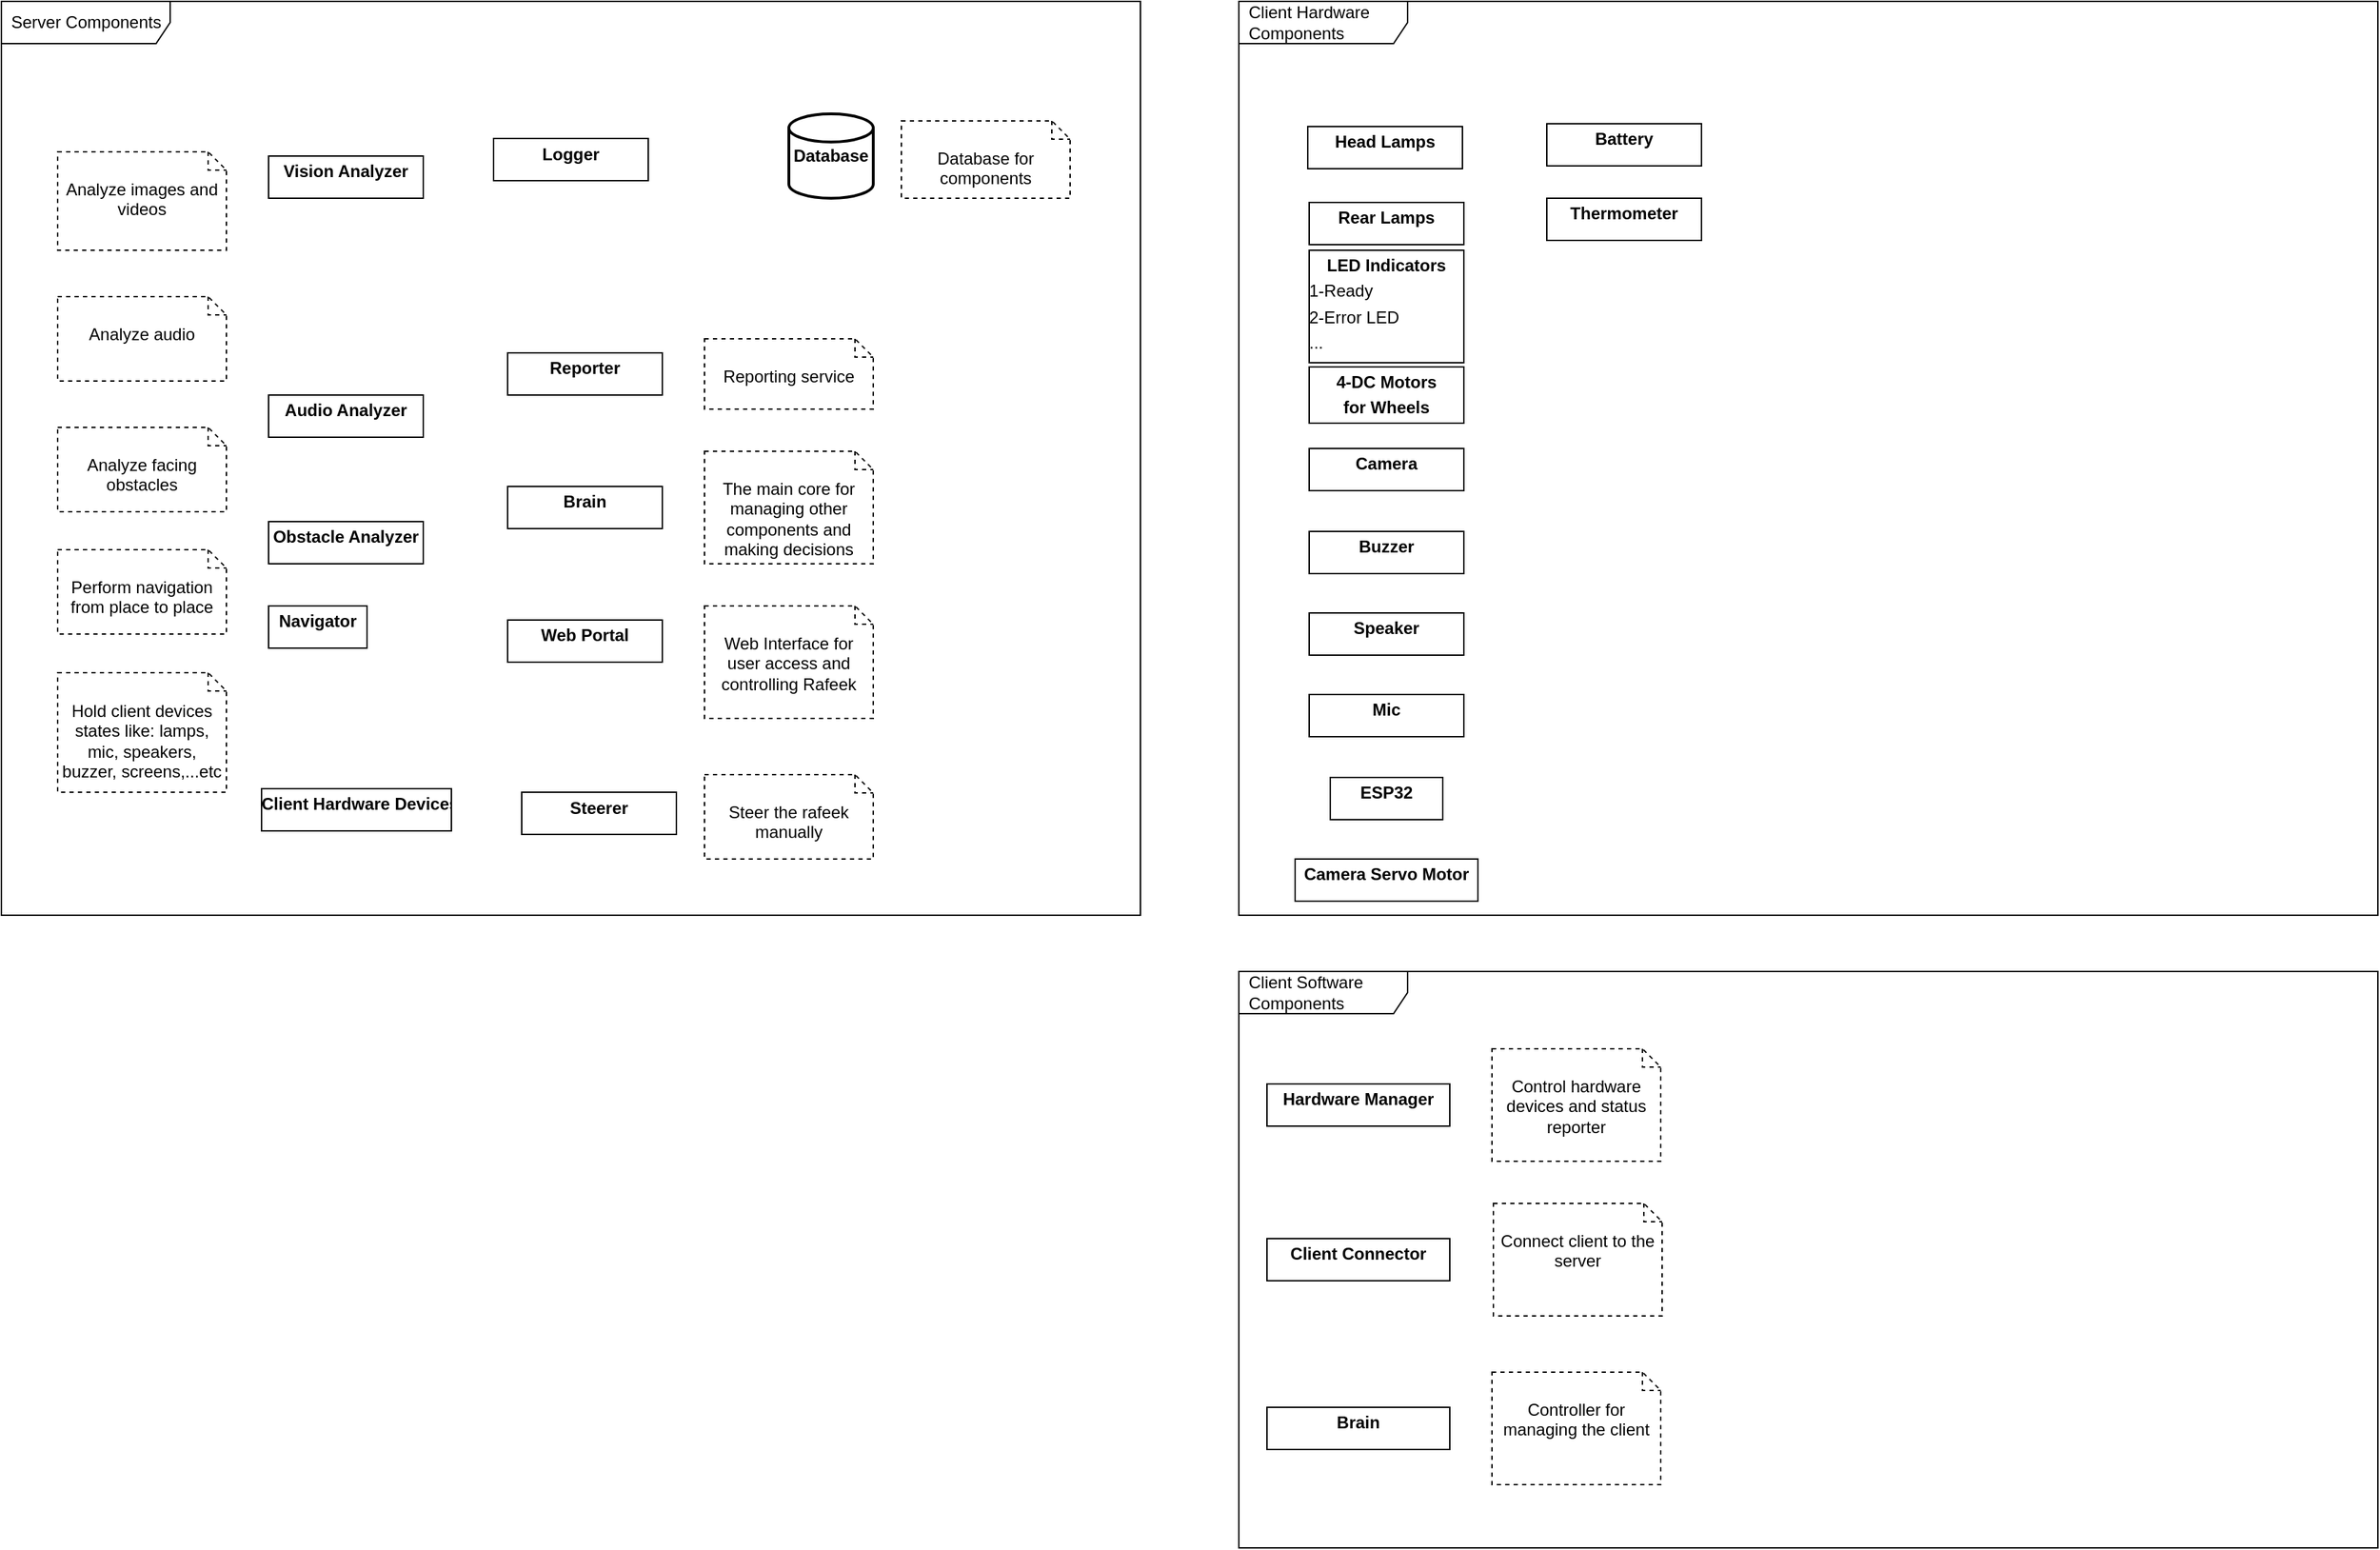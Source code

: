 <mxfile>
    <diagram id="Xj79PuWbMZuUnRshK_Mo" name="Page-1">
        <mxGraphModel dx="1386" dy="792" grid="1" gridSize="10" guides="1" tooltips="1" connect="1" arrows="1" fold="1" page="1" pageScale="1" pageWidth="850" pageHeight="1100" math="0" shadow="0">
            <root>
                <mxCell id="0"/>
                <mxCell id="1" parent="0"/>
                <mxCell id="2" value="Server Components" style="shape=umlFrame;whiteSpace=wrap;html=1;width=120;height=30;boundedLbl=1;verticalAlign=middle;align=left;spacingLeft=5;movable=0;resizable=0;rotatable=0;deletable=0;editable=0;connectable=0;" parent="1" vertex="1">
                    <mxGeometry x="10" width="810" height="650" as="geometry"/>
                </mxCell>
                <mxCell id="7" value="&lt;p style=&quot;margin:0px;margin-top:4px;text-align:center;&quot;&gt;&lt;b&gt;Vision Analyzer&lt;/b&gt;&lt;/p&gt;" style="verticalAlign=top;align=left;overflow=fill;fontSize=12;fontFamily=Helvetica;html=1;" parent="1" vertex="1">
                    <mxGeometry x="200" y="110" width="110" height="30" as="geometry"/>
                </mxCell>
                <mxCell id="8" value="&lt;p style=&quot;margin:0px;margin-top:4px;text-align:center;&quot;&gt;&lt;b&gt;Audio Analyzer&lt;/b&gt;&lt;/p&gt;" style="verticalAlign=top;align=left;overflow=fill;fontSize=12;fontFamily=Helvetica;html=1;" parent="1" vertex="1">
                    <mxGeometry x="200" y="280" width="110" height="30" as="geometry"/>
                </mxCell>
                <mxCell id="9" value="&lt;p style=&quot;margin:0px;margin-top:4px;text-align:center;&quot;&gt;&lt;b&gt;Obstacle Analyzer&lt;/b&gt;&lt;/p&gt;" style="verticalAlign=top;align=left;overflow=fill;fontSize=12;fontFamily=Helvetica;html=1;" parent="1" vertex="1">
                    <mxGeometry x="200" y="370" width="110" height="30" as="geometry"/>
                </mxCell>
                <mxCell id="10" value="&lt;p style=&quot;margin:0px;margin-top:4px;text-align:center;&quot;&gt;&lt;b&gt;Navigator&lt;/b&gt;&lt;/p&gt;" style="verticalAlign=top;align=left;overflow=fill;fontSize=12;fontFamily=Helvetica;html=1;" parent="1" vertex="1">
                    <mxGeometry x="200" y="430" width="70" height="30" as="geometry"/>
                </mxCell>
                <mxCell id="12" value="&lt;p style=&quot;margin:0px;margin-top:4px;text-align:center;&quot;&gt;Client Hardware Devices&lt;/p&gt;" style="verticalAlign=top;align=left;overflow=fill;fontSize=12;fontFamily=Helvetica;html=1;fontStyle=1" parent="1" vertex="1">
                    <mxGeometry x="195" y="560" width="135" height="30" as="geometry"/>
                </mxCell>
                <mxCell id="18" value="&lt;p style=&quot;margin:0px;margin-top:4px;text-align:center;&quot;&gt;&lt;span&gt;Brain&lt;/span&gt;&lt;/p&gt;" style="verticalAlign=top;align=left;overflow=fill;fontSize=12;fontFamily=Helvetica;html=1;fontStyle=1" parent="1" vertex="1">
                    <mxGeometry x="370" y="345" width="110" height="30" as="geometry"/>
                </mxCell>
                <mxCell id="20" value="&lt;p style=&quot;margin:0px;margin-top:4px;text-align:center;&quot;&gt;&lt;span&gt;Reporter&lt;/span&gt;&lt;/p&gt;" style="verticalAlign=top;align=left;overflow=fill;fontSize=12;fontFamily=Helvetica;html=1;fontStyle=1" parent="1" vertex="1">
                    <mxGeometry x="370" y="250" width="110" height="30" as="geometry"/>
                </mxCell>
                <mxCell id="24" value="Analyze images and videos" style="shape=note2;boundedLbl=1;whiteSpace=wrap;html=1;size=13;verticalAlign=top;align=center;dashed=1;" parent="1" vertex="1">
                    <mxGeometry x="50" y="107" width="120" height="70" as="geometry"/>
                </mxCell>
                <mxCell id="26" value="Analyze audio" style="shape=note2;boundedLbl=1;whiteSpace=wrap;html=1;size=13;verticalAlign=top;align=center;dashed=1;" parent="1" vertex="1">
                    <mxGeometry x="50" y="210" width="120" height="60" as="geometry"/>
                </mxCell>
                <mxCell id="27" value="Analyze facing obstacles" style="shape=note2;boundedLbl=1;whiteSpace=wrap;html=1;size=13;verticalAlign=top;align=center;dashed=1;" parent="1" vertex="1">
                    <mxGeometry x="50" y="303" width="120" height="60" as="geometry"/>
                </mxCell>
                <mxCell id="29" value="Perform navigation from place to place" style="shape=note2;boundedLbl=1;whiteSpace=wrap;html=1;size=13;verticalAlign=top;align=center;dashed=1;" parent="1" vertex="1">
                    <mxGeometry x="50" y="390" width="120" height="60" as="geometry"/>
                </mxCell>
                <mxCell id="30" value="Hold client devices states like: lamps, mic, speakers, buzzer, screens,...etc" style="shape=note2;boundedLbl=1;whiteSpace=wrap;html=1;size=13;verticalAlign=top;align=center;dashed=1;" parent="1" vertex="1">
                    <mxGeometry x="50" y="477.5" width="120" height="85" as="geometry"/>
                </mxCell>
                <mxCell id="31" value="Reporting service" style="shape=note2;boundedLbl=1;whiteSpace=wrap;html=1;size=13;verticalAlign=top;align=center;dashed=1;" parent="1" vertex="1">
                    <mxGeometry x="510" y="240" width="120" height="50" as="geometry"/>
                </mxCell>
                <mxCell id="33" value="The main core for managing other components and making decisions" style="shape=note2;boundedLbl=1;whiteSpace=wrap;html=1;size=13;verticalAlign=top;align=center;dashed=1;" parent="1" vertex="1">
                    <mxGeometry x="510" y="320" width="120" height="80" as="geometry"/>
                </mxCell>
                <mxCell id="35" value="&lt;p style=&quot;margin:0px;margin-top:4px;text-align:center;&quot;&gt;&lt;span&gt;Web Portal&lt;/span&gt;&lt;/p&gt;" style="verticalAlign=top;align=left;overflow=fill;fontSize=12;fontFamily=Helvetica;html=1;fontStyle=1" parent="1" vertex="1">
                    <mxGeometry x="370" y="440" width="110" height="30" as="geometry"/>
                </mxCell>
                <mxCell id="36" value="Web Interface for user access and controlling Rafeek" style="shape=note2;boundedLbl=1;whiteSpace=wrap;html=1;size=13;verticalAlign=top;align=center;dashed=1;" parent="1" vertex="1">
                    <mxGeometry x="510" y="430" width="120" height="80" as="geometry"/>
                </mxCell>
                <mxCell id="37" value="&lt;p style=&quot;margin:0px;margin-top:4px;text-align:center;&quot;&gt;&lt;span&gt;Steerer&lt;/span&gt;&lt;/p&gt;" style="verticalAlign=top;align=left;overflow=fill;fontSize=12;fontFamily=Helvetica;html=1;fontStyle=1" parent="1" vertex="1">
                    <mxGeometry x="380" y="562.5" width="110" height="30" as="geometry"/>
                </mxCell>
                <mxCell id="38" value="Steer the rafeek manually" style="shape=note2;boundedLbl=1;whiteSpace=wrap;html=1;size=13;verticalAlign=top;align=center;dashed=1;" parent="1" vertex="1">
                    <mxGeometry x="510" y="550" width="120" height="60" as="geometry"/>
                </mxCell>
                <mxCell id="39" value="&lt;p style=&quot;margin:0px;margin-top:4px;text-align:center;&quot;&gt;&lt;span&gt;Logger&lt;/span&gt;&lt;/p&gt;" style="verticalAlign=top;align=left;overflow=fill;fontSize=12;fontFamily=Helvetica;html=1;fontStyle=1" parent="1" vertex="1">
                    <mxGeometry x="360" y="97.5" width="110" height="30" as="geometry"/>
                </mxCell>
                <mxCell id="40" value="Database" style="strokeWidth=2;html=1;shape=mxgraph.flowchart.database;whiteSpace=wrap;fontStyle=1" parent="1" vertex="1">
                    <mxGeometry x="570" y="80" width="60" height="60" as="geometry"/>
                </mxCell>
                <mxCell id="41" value="Database for components" style="shape=note2;boundedLbl=1;whiteSpace=wrap;html=1;size=13;verticalAlign=top;align=center;dashed=1;" parent="1" vertex="1">
                    <mxGeometry x="650" y="85" width="120" height="55" as="geometry"/>
                </mxCell>
                <mxCell id="42" value="Client Hardware Components" style="shape=umlFrame;whiteSpace=wrap;html=1;width=120;height=30;boundedLbl=1;verticalAlign=middle;align=left;spacingLeft=5;movable=0;resizable=0;rotatable=0;deletable=0;editable=0;connectable=0;" parent="1" vertex="1">
                    <mxGeometry x="890" width="810" height="650" as="geometry"/>
                </mxCell>
                <mxCell id="43" value="&lt;p style=&quot;margin:0px;margin-top:4px;text-align:center;&quot;&gt;&lt;b&gt;Head Lamps&lt;/b&gt;&lt;/p&gt;" style="verticalAlign=top;align=left;overflow=fill;fontSize=12;fontFamily=Helvetica;html=1;" parent="1" vertex="1">
                    <mxGeometry x="939" y="89" width="110" height="30" as="geometry"/>
                </mxCell>
                <mxCell id="44" value="&lt;p style=&quot;margin:0px;margin-top:4px;text-align:center;&quot;&gt;&lt;b&gt;Rear Lamps&lt;/b&gt;&lt;/p&gt;" style="verticalAlign=top;align=left;overflow=fill;fontSize=12;fontFamily=Helvetica;html=1;" parent="1" vertex="1">
                    <mxGeometry x="940" y="143" width="110" height="30" as="geometry"/>
                </mxCell>
                <mxCell id="45" value="&lt;p style=&quot;margin:0px;margin-top:4px;text-align:center;&quot;&gt;&lt;b&gt;LED Indicators&lt;/b&gt;&lt;/p&gt;&lt;p style=&quot;margin: 4px 0px 0px;&quot;&gt;1-Ready&lt;/p&gt;&lt;p style=&quot;margin: 4px 0px 0px;&quot;&gt;2-Error LED&lt;/p&gt;&lt;p style=&quot;margin: 4px 0px 0px;&quot;&gt;...&lt;/p&gt;&lt;p style=&quot;margin: 4px 0px 0px;&quot;&gt;&amp;nbsp;&lt;/p&gt;" style="verticalAlign=top;align=left;overflow=fill;fontSize=12;fontFamily=Helvetica;html=1;" parent="1" vertex="1">
                    <mxGeometry x="940" y="177" width="110" height="80" as="geometry"/>
                </mxCell>
                <mxCell id="46" value="&lt;p style=&quot;margin:0px;margin-top:4px;text-align:center;&quot;&gt;&lt;b&gt;4-DC Motors&lt;/b&gt;&lt;/p&gt;&lt;p style=&quot;margin:0px;margin-top:4px;text-align:center;&quot;&gt;&lt;b&gt;for Wheels&lt;/b&gt;&lt;/p&gt;" style="verticalAlign=top;align=left;overflow=fill;fontSize=12;fontFamily=Helvetica;html=1;" parent="1" vertex="1">
                    <mxGeometry x="940" y="260" width="110" height="40" as="geometry"/>
                </mxCell>
                <mxCell id="47" value="&lt;p style=&quot;margin:0px;margin-top:4px;text-align:center;&quot;&gt;&lt;b&gt;Camera&lt;/b&gt;&lt;/p&gt;" style="verticalAlign=top;align=left;overflow=fill;fontSize=12;fontFamily=Helvetica;html=1;" parent="1" vertex="1">
                    <mxGeometry x="940" y="318" width="110" height="30" as="geometry"/>
                </mxCell>
                <mxCell id="48" value="&lt;p style=&quot;margin:0px;margin-top:4px;text-align:center;&quot;&gt;&lt;b&gt;Buzzer&lt;/b&gt;&lt;/p&gt;" style="verticalAlign=top;align=left;overflow=fill;fontSize=12;fontFamily=Helvetica;html=1;" parent="1" vertex="1">
                    <mxGeometry x="940" y="377" width="110" height="30" as="geometry"/>
                </mxCell>
                <mxCell id="49" value="&lt;p style=&quot;margin:0px;margin-top:4px;text-align:center;&quot;&gt;&lt;b&gt;Speaker&lt;/b&gt;&lt;/p&gt;" style="verticalAlign=top;align=left;overflow=fill;fontSize=12;fontFamily=Helvetica;html=1;" parent="1" vertex="1">
                    <mxGeometry x="940" y="435" width="110" height="30" as="geometry"/>
                </mxCell>
                <mxCell id="50" value="&lt;p style=&quot;margin:0px;margin-top:4px;text-align:center;&quot;&gt;&lt;b&gt;Mic&lt;/b&gt;&lt;/p&gt;" style="verticalAlign=top;align=left;overflow=fill;fontSize=12;fontFamily=Helvetica;html=1;" parent="1" vertex="1">
                    <mxGeometry x="940" y="493" width="110" height="30" as="geometry"/>
                </mxCell>
                <mxCell id="53" value="&lt;p style=&quot;margin:0px;margin-top:4px;text-align:center;&quot;&gt;&lt;b&gt;Camera Servo Motor&lt;/b&gt;&lt;/p&gt;" style="verticalAlign=top;align=left;overflow=fill;fontSize=12;fontFamily=Helvetica;html=1;" parent="1" vertex="1">
                    <mxGeometry x="930" y="610" width="130" height="30" as="geometry"/>
                </mxCell>
                <mxCell id="54" value="&lt;p style=&quot;margin:0px;margin-top:4px;text-align:center;&quot;&gt;&lt;span&gt;ESP32&lt;/span&gt;&lt;/p&gt;" style="verticalAlign=top;align=left;overflow=fill;fontSize=12;fontFamily=Helvetica;html=1;fontStyle=1" parent="1" vertex="1">
                    <mxGeometry x="955" y="552" width="80" height="30" as="geometry"/>
                </mxCell>
                <mxCell id="56" value="&lt;p style=&quot;margin:0px;margin-top:4px;text-align:center;&quot;&gt;&lt;b&gt;Battery&lt;/b&gt;&lt;/p&gt;" style="verticalAlign=top;align=left;overflow=fill;fontSize=12;fontFamily=Helvetica;html=1;" parent="1" vertex="1">
                    <mxGeometry x="1109" y="87" width="110" height="30" as="geometry"/>
                </mxCell>
                <mxCell id="57" value="Client Software Components" style="shape=umlFrame;whiteSpace=wrap;html=1;width=120;height=30;boundedLbl=1;verticalAlign=middle;align=left;spacingLeft=5;movable=0;resizable=0;rotatable=0;deletable=0;editable=0;connectable=0;" parent="1" vertex="1">
                    <mxGeometry x="890" y="690" width="810" height="410" as="geometry"/>
                </mxCell>
                <mxCell id="58" value="&lt;p style=&quot;margin:0px;margin-top:4px;text-align:center;&quot;&gt;&lt;b&gt;Hardware Manager&lt;/b&gt;&lt;/p&gt;" style="verticalAlign=top;align=left;overflow=fill;fontSize=12;fontFamily=Helvetica;html=1;" parent="1" vertex="1">
                    <mxGeometry x="910" y="770" width="130" height="30" as="geometry"/>
                </mxCell>
                <mxCell id="59" value="Control hardware devices and status reporter" style="shape=note2;boundedLbl=1;whiteSpace=wrap;html=1;size=13;verticalAlign=top;align=center;dashed=1;" parent="1" vertex="1">
                    <mxGeometry x="1070" y="745" width="120" height="80" as="geometry"/>
                </mxCell>
                <mxCell id="60" value="&lt;p style=&quot;margin:0px;margin-top:4px;text-align:center;&quot;&gt;&lt;b&gt;Client Connector&lt;/b&gt;&lt;/p&gt;" style="verticalAlign=top;align=left;overflow=fill;fontSize=12;fontFamily=Helvetica;html=1;" parent="1" vertex="1">
                    <mxGeometry x="910" y="880" width="130" height="30" as="geometry"/>
                </mxCell>
                <mxCell id="61" value="Connect client to the server" style="shape=note2;boundedLbl=1;whiteSpace=wrap;html=1;size=13;verticalAlign=top;align=center;dashed=1;" parent="1" vertex="1">
                    <mxGeometry x="1071" y="855" width="120" height="80" as="geometry"/>
                </mxCell>
                <mxCell id="62" value="&lt;p style=&quot;margin:0px;margin-top:4px;text-align:center;&quot;&gt;&lt;b&gt;Thermometer&lt;/b&gt;&lt;/p&gt;" style="verticalAlign=top;align=left;overflow=fill;fontSize=12;fontFamily=Helvetica;html=1;" parent="1" vertex="1">
                    <mxGeometry x="1109" y="140" width="110" height="30" as="geometry"/>
                </mxCell>
                <mxCell id="63" value="&lt;p style=&quot;margin:0px;margin-top:4px;text-align:center;&quot;&gt;&lt;b&gt;Brain&lt;/b&gt;&lt;/p&gt;" style="verticalAlign=top;align=left;overflow=fill;fontSize=12;fontFamily=Helvetica;html=1;" parent="1" vertex="1">
                    <mxGeometry x="910" y="1000" width="130" height="30" as="geometry"/>
                </mxCell>
                <mxCell id="64" value="Controller for managing the client" style="shape=note2;boundedLbl=1;whiteSpace=wrap;html=1;size=13;verticalAlign=top;align=center;dashed=1;" parent="1" vertex="1">
                    <mxGeometry x="1070" y="975" width="120" height="80" as="geometry"/>
                </mxCell>
            </root>
        </mxGraphModel>
    </diagram>
</mxfile>